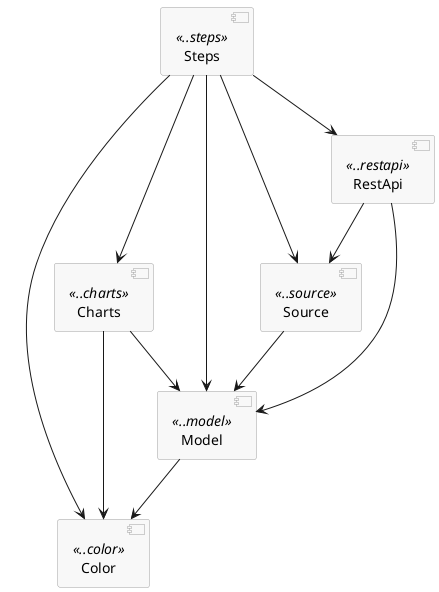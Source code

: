 @startuml

skinparam componentStyle uml2
skinparam component {
  BorderColor #a0a0a0
  BackgroundColor #f8f8f8
}

[Steps] <<..steps>>
[Color] <<..color>>
[Source] <<..source>>
[Charts] <<..charts>>
[Model] <<..model>>
[RestApi] <<..restapi>>

[RestApi] --> [Model]
[RestApi] --> [Source]

[Steps] --> [Model]
[Steps] --> [Color]
[Steps] --> [Source]
[Steps] --> [Charts]
[Steps] --> [RestApi]

[Charts] --> [Color]
[Charts] --> [Model]

[Source] --> [Model]

[Model] --> [Color]


@enduml
